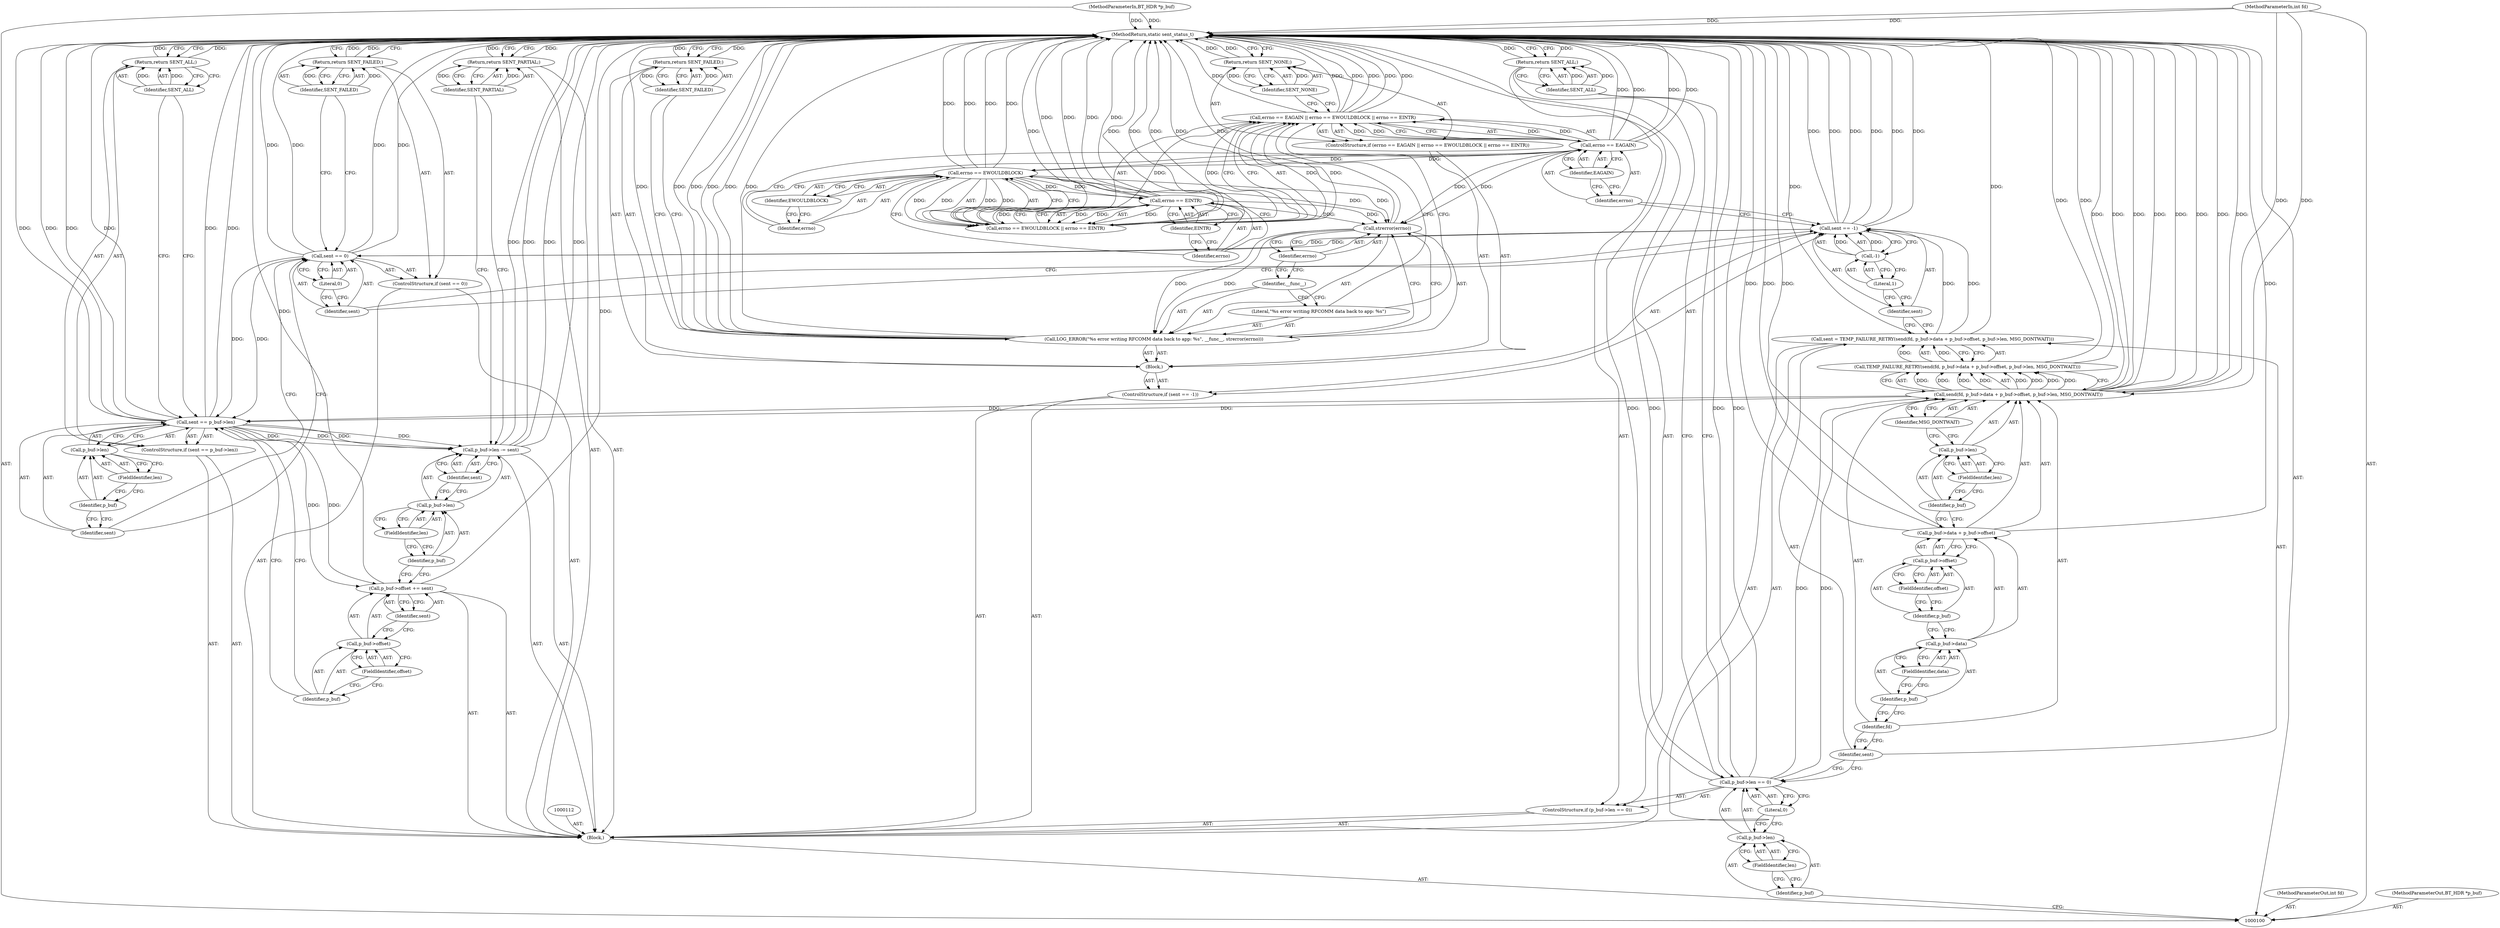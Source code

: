 digraph "0_Android_472271b153c5dc53c28beac55480a8d8434b2d5c_35" {
"1000182" [label="(MethodReturn,static sent_status_t)"];
"1000101" [label="(MethodParameterIn,int fd)"];
"1000251" [label="(MethodParameterOut,int fd)"];
"1000102" [label="(MethodParameterIn,BT_HDR *p_buf)"];
"1000252" [label="(MethodParameterOut,BT_HDR *p_buf)"];
"1000103" [label="(Block,)"];
"1000147" [label="(Return,return SENT_NONE;)"];
"1000148" [label="(Identifier,SENT_NONE)"];
"1000150" [label="(Literal,\"%s error writing RFCOMM data back to app: %s\")"];
"1000149" [label="(Call,LOG_ERROR(\"%s error writing RFCOMM data back to app: %s\", __func__, strerror(errno)))"];
"1000151" [label="(Identifier,__func__)"];
"1000152" [label="(Call,strerror(errno))"];
"1000153" [label="(Identifier,errno)"];
"1000154" [label="(Return,return SENT_FAILED;)"];
"1000155" [label="(Identifier,SENT_FAILED)"];
"1000156" [label="(ControlStructure,if (sent == 0))"];
"1000159" [label="(Literal,0)"];
"1000157" [label="(Call,sent == 0)"];
"1000158" [label="(Identifier,sent)"];
"1000160" [label="(Return,return SENT_FAILED;)"];
"1000161" [label="(Identifier,SENT_FAILED)"];
"1000162" [label="(ControlStructure,if (sent == p_buf->len))"];
"1000165" [label="(Call,p_buf->len)"];
"1000166" [label="(Identifier,p_buf)"];
"1000167" [label="(FieldIdentifier,len)"];
"1000163" [label="(Call,sent == p_buf->len)"];
"1000164" [label="(Identifier,sent)"];
"1000168" [label="(Return,return SENT_ALL;)"];
"1000169" [label="(Identifier,SENT_ALL)"];
"1000174" [label="(Identifier,sent)"];
"1000170" [label="(Call,p_buf->offset += sent)"];
"1000171" [label="(Call,p_buf->offset)"];
"1000172" [label="(Identifier,p_buf)"];
"1000173" [label="(FieldIdentifier,offset)"];
"1000179" [label="(Identifier,sent)"];
"1000175" [label="(Call,p_buf->len -= sent)"];
"1000176" [label="(Call,p_buf->len)"];
"1000177" [label="(Identifier,p_buf)"];
"1000178" [label="(FieldIdentifier,len)"];
"1000180" [label="(Return,return SENT_PARTIAL;)"];
"1000181" [label="(Identifier,SENT_PARTIAL)"];
"1000108" [label="(FieldIdentifier,len)"];
"1000109" [label="(Literal,0)"];
"1000104" [label="(ControlStructure,if (p_buf->len == 0))"];
"1000105" [label="(Call,p_buf->len == 0)"];
"1000106" [label="(Call,p_buf->len)"];
"1000107" [label="(Identifier,p_buf)"];
"1000111" [label="(Identifier,SENT_ALL)"];
"1000110" [label="(Return,return SENT_ALL;)"];
"1000113" [label="(Call,sent = TEMP_FAILURE_RETRY(send(fd, p_buf->data + p_buf->offset, p_buf->len, MSG_DONTWAIT)))"];
"1000114" [label="(Identifier,sent)"];
"1000115" [label="(Call,TEMP_FAILURE_RETRY(send(fd, p_buf->data + p_buf->offset, p_buf->len, MSG_DONTWAIT)))"];
"1000116" [label="(Call,send(fd, p_buf->data + p_buf->offset, p_buf->len, MSG_DONTWAIT))"];
"1000117" [label="(Identifier,fd)"];
"1000118" [label="(Call,p_buf->data + p_buf->offset)"];
"1000119" [label="(Call,p_buf->data)"];
"1000120" [label="(Identifier,p_buf)"];
"1000121" [label="(FieldIdentifier,data)"];
"1000122" [label="(Call,p_buf->offset)"];
"1000123" [label="(Identifier,p_buf)"];
"1000124" [label="(FieldIdentifier,offset)"];
"1000125" [label="(Call,p_buf->len)"];
"1000126" [label="(Identifier,p_buf)"];
"1000127" [label="(FieldIdentifier,len)"];
"1000128" [label="(Identifier,MSG_DONTWAIT)"];
"1000132" [label="(Call,-1)"];
"1000133" [label="(Literal,1)"];
"1000134" [label="(Block,)"];
"1000129" [label="(ControlStructure,if (sent == -1))"];
"1000130" [label="(Call,sent == -1)"];
"1000131" [label="(Identifier,sent)"];
"1000139" [label="(Identifier,EAGAIN)"];
"1000140" [label="(Call,errno == EWOULDBLOCK || errno == EINTR)"];
"1000141" [label="(Call,errno == EWOULDBLOCK)"];
"1000142" [label="(Identifier,errno)"];
"1000143" [label="(Identifier,EWOULDBLOCK)"];
"1000135" [label="(ControlStructure,if (errno == EAGAIN || errno == EWOULDBLOCK || errno == EINTR))"];
"1000144" [label="(Call,errno == EINTR)"];
"1000145" [label="(Identifier,errno)"];
"1000146" [label="(Identifier,EINTR)"];
"1000136" [label="(Call,errno == EAGAIN || errno == EWOULDBLOCK || errno == EINTR)"];
"1000137" [label="(Call,errno == EAGAIN)"];
"1000138" [label="(Identifier,errno)"];
"1000182" -> "1000100"  [label="AST: "];
"1000182" -> "1000110"  [label="CFG: "];
"1000182" -> "1000147"  [label="CFG: "];
"1000182" -> "1000154"  [label="CFG: "];
"1000182" -> "1000160"  [label="CFG: "];
"1000182" -> "1000168"  [label="CFG: "];
"1000182" -> "1000180"  [label="CFG: "];
"1000168" -> "1000182"  [label="DDG: "];
"1000147" -> "1000182"  [label="DDG: "];
"1000160" -> "1000182"  [label="DDG: "];
"1000110" -> "1000182"  [label="DDG: "];
"1000116" -> "1000182"  [label="DDG: "];
"1000116" -> "1000182"  [label="DDG: "];
"1000116" -> "1000182"  [label="DDG: "];
"1000116" -> "1000182"  [label="DDG: "];
"1000141" -> "1000182"  [label="DDG: "];
"1000141" -> "1000182"  [label="DDG: "];
"1000149" -> "1000182"  [label="DDG: "];
"1000149" -> "1000182"  [label="DDG: "];
"1000149" -> "1000182"  [label="DDG: "];
"1000157" -> "1000182"  [label="DDG: "];
"1000157" -> "1000182"  [label="DDG: "];
"1000175" -> "1000182"  [label="DDG: "];
"1000175" -> "1000182"  [label="DDG: "];
"1000105" -> "1000182"  [label="DDG: "];
"1000105" -> "1000182"  [label="DDG: "];
"1000113" -> "1000182"  [label="DDG: "];
"1000152" -> "1000182"  [label="DDG: "];
"1000102" -> "1000182"  [label="DDG: "];
"1000118" -> "1000182"  [label="DDG: "];
"1000118" -> "1000182"  [label="DDG: "];
"1000115" -> "1000182"  [label="DDG: "];
"1000130" -> "1000182"  [label="DDG: "];
"1000130" -> "1000182"  [label="DDG: "];
"1000130" -> "1000182"  [label="DDG: "];
"1000163" -> "1000182"  [label="DDG: "];
"1000163" -> "1000182"  [label="DDG: "];
"1000163" -> "1000182"  [label="DDG: "];
"1000140" -> "1000182"  [label="DDG: "];
"1000140" -> "1000182"  [label="DDG: "];
"1000137" -> "1000182"  [label="DDG: "];
"1000137" -> "1000182"  [label="DDG: "];
"1000136" -> "1000182"  [label="DDG: "];
"1000136" -> "1000182"  [label="DDG: "];
"1000136" -> "1000182"  [label="DDG: "];
"1000101" -> "1000182"  [label="DDG: "];
"1000144" -> "1000182"  [label="DDG: "];
"1000144" -> "1000182"  [label="DDG: "];
"1000170" -> "1000182"  [label="DDG: "];
"1000180" -> "1000182"  [label="DDG: "];
"1000154" -> "1000182"  [label="DDG: "];
"1000101" -> "1000100"  [label="AST: "];
"1000101" -> "1000182"  [label="DDG: "];
"1000101" -> "1000116"  [label="DDG: "];
"1000251" -> "1000100"  [label="AST: "];
"1000102" -> "1000100"  [label="AST: "];
"1000102" -> "1000182"  [label="DDG: "];
"1000252" -> "1000100"  [label="AST: "];
"1000103" -> "1000100"  [label="AST: "];
"1000104" -> "1000103"  [label="AST: "];
"1000112" -> "1000103"  [label="AST: "];
"1000113" -> "1000103"  [label="AST: "];
"1000129" -> "1000103"  [label="AST: "];
"1000156" -> "1000103"  [label="AST: "];
"1000162" -> "1000103"  [label="AST: "];
"1000170" -> "1000103"  [label="AST: "];
"1000175" -> "1000103"  [label="AST: "];
"1000180" -> "1000103"  [label="AST: "];
"1000147" -> "1000135"  [label="AST: "];
"1000147" -> "1000148"  [label="CFG: "];
"1000148" -> "1000147"  [label="AST: "];
"1000182" -> "1000147"  [label="CFG: "];
"1000147" -> "1000182"  [label="DDG: "];
"1000148" -> "1000147"  [label="DDG: "];
"1000148" -> "1000147"  [label="AST: "];
"1000148" -> "1000136"  [label="CFG: "];
"1000147" -> "1000148"  [label="CFG: "];
"1000148" -> "1000147"  [label="DDG: "];
"1000150" -> "1000149"  [label="AST: "];
"1000150" -> "1000136"  [label="CFG: "];
"1000151" -> "1000150"  [label="CFG: "];
"1000149" -> "1000134"  [label="AST: "];
"1000149" -> "1000152"  [label="CFG: "];
"1000150" -> "1000149"  [label="AST: "];
"1000151" -> "1000149"  [label="AST: "];
"1000152" -> "1000149"  [label="AST: "];
"1000155" -> "1000149"  [label="CFG: "];
"1000149" -> "1000182"  [label="DDG: "];
"1000149" -> "1000182"  [label="DDG: "];
"1000149" -> "1000182"  [label="DDG: "];
"1000152" -> "1000149"  [label="DDG: "];
"1000151" -> "1000149"  [label="AST: "];
"1000151" -> "1000150"  [label="CFG: "];
"1000153" -> "1000151"  [label="CFG: "];
"1000152" -> "1000149"  [label="AST: "];
"1000152" -> "1000153"  [label="CFG: "];
"1000153" -> "1000152"  [label="AST: "];
"1000149" -> "1000152"  [label="CFG: "];
"1000152" -> "1000182"  [label="DDG: "];
"1000152" -> "1000149"  [label="DDG: "];
"1000141" -> "1000152"  [label="DDG: "];
"1000144" -> "1000152"  [label="DDG: "];
"1000137" -> "1000152"  [label="DDG: "];
"1000153" -> "1000152"  [label="AST: "];
"1000153" -> "1000151"  [label="CFG: "];
"1000152" -> "1000153"  [label="CFG: "];
"1000154" -> "1000134"  [label="AST: "];
"1000154" -> "1000155"  [label="CFG: "];
"1000155" -> "1000154"  [label="AST: "];
"1000182" -> "1000154"  [label="CFG: "];
"1000154" -> "1000182"  [label="DDG: "];
"1000155" -> "1000154"  [label="DDG: "];
"1000155" -> "1000154"  [label="AST: "];
"1000155" -> "1000149"  [label="CFG: "];
"1000154" -> "1000155"  [label="CFG: "];
"1000155" -> "1000154"  [label="DDG: "];
"1000156" -> "1000103"  [label="AST: "];
"1000157" -> "1000156"  [label="AST: "];
"1000160" -> "1000156"  [label="AST: "];
"1000159" -> "1000157"  [label="AST: "];
"1000159" -> "1000158"  [label="CFG: "];
"1000157" -> "1000159"  [label="CFG: "];
"1000157" -> "1000156"  [label="AST: "];
"1000157" -> "1000159"  [label="CFG: "];
"1000158" -> "1000157"  [label="AST: "];
"1000159" -> "1000157"  [label="AST: "];
"1000161" -> "1000157"  [label="CFG: "];
"1000164" -> "1000157"  [label="CFG: "];
"1000157" -> "1000182"  [label="DDG: "];
"1000157" -> "1000182"  [label="DDG: "];
"1000130" -> "1000157"  [label="DDG: "];
"1000157" -> "1000163"  [label="DDG: "];
"1000158" -> "1000157"  [label="AST: "];
"1000158" -> "1000130"  [label="CFG: "];
"1000159" -> "1000158"  [label="CFG: "];
"1000160" -> "1000156"  [label="AST: "];
"1000160" -> "1000161"  [label="CFG: "];
"1000161" -> "1000160"  [label="AST: "];
"1000182" -> "1000160"  [label="CFG: "];
"1000160" -> "1000182"  [label="DDG: "];
"1000161" -> "1000160"  [label="DDG: "];
"1000161" -> "1000160"  [label="AST: "];
"1000161" -> "1000157"  [label="CFG: "];
"1000160" -> "1000161"  [label="CFG: "];
"1000161" -> "1000160"  [label="DDG: "];
"1000162" -> "1000103"  [label="AST: "];
"1000163" -> "1000162"  [label="AST: "];
"1000168" -> "1000162"  [label="AST: "];
"1000165" -> "1000163"  [label="AST: "];
"1000165" -> "1000167"  [label="CFG: "];
"1000166" -> "1000165"  [label="AST: "];
"1000167" -> "1000165"  [label="AST: "];
"1000163" -> "1000165"  [label="CFG: "];
"1000166" -> "1000165"  [label="AST: "];
"1000166" -> "1000164"  [label="CFG: "];
"1000167" -> "1000166"  [label="CFG: "];
"1000167" -> "1000165"  [label="AST: "];
"1000167" -> "1000166"  [label="CFG: "];
"1000165" -> "1000167"  [label="CFG: "];
"1000163" -> "1000162"  [label="AST: "];
"1000163" -> "1000165"  [label="CFG: "];
"1000164" -> "1000163"  [label="AST: "];
"1000165" -> "1000163"  [label="AST: "];
"1000169" -> "1000163"  [label="CFG: "];
"1000172" -> "1000163"  [label="CFG: "];
"1000163" -> "1000182"  [label="DDG: "];
"1000163" -> "1000182"  [label="DDG: "];
"1000163" -> "1000182"  [label="DDG: "];
"1000157" -> "1000163"  [label="DDG: "];
"1000116" -> "1000163"  [label="DDG: "];
"1000163" -> "1000170"  [label="DDG: "];
"1000163" -> "1000175"  [label="DDG: "];
"1000163" -> "1000175"  [label="DDG: "];
"1000164" -> "1000163"  [label="AST: "];
"1000164" -> "1000157"  [label="CFG: "];
"1000166" -> "1000164"  [label="CFG: "];
"1000168" -> "1000162"  [label="AST: "];
"1000168" -> "1000169"  [label="CFG: "];
"1000169" -> "1000168"  [label="AST: "];
"1000182" -> "1000168"  [label="CFG: "];
"1000168" -> "1000182"  [label="DDG: "];
"1000169" -> "1000168"  [label="DDG: "];
"1000169" -> "1000168"  [label="AST: "];
"1000169" -> "1000163"  [label="CFG: "];
"1000168" -> "1000169"  [label="CFG: "];
"1000169" -> "1000168"  [label="DDG: "];
"1000174" -> "1000170"  [label="AST: "];
"1000174" -> "1000171"  [label="CFG: "];
"1000170" -> "1000174"  [label="CFG: "];
"1000170" -> "1000103"  [label="AST: "];
"1000170" -> "1000174"  [label="CFG: "];
"1000171" -> "1000170"  [label="AST: "];
"1000174" -> "1000170"  [label="AST: "];
"1000177" -> "1000170"  [label="CFG: "];
"1000170" -> "1000182"  [label="DDG: "];
"1000163" -> "1000170"  [label="DDG: "];
"1000171" -> "1000170"  [label="AST: "];
"1000171" -> "1000173"  [label="CFG: "];
"1000172" -> "1000171"  [label="AST: "];
"1000173" -> "1000171"  [label="AST: "];
"1000174" -> "1000171"  [label="CFG: "];
"1000172" -> "1000171"  [label="AST: "];
"1000172" -> "1000163"  [label="CFG: "];
"1000173" -> "1000172"  [label="CFG: "];
"1000173" -> "1000171"  [label="AST: "];
"1000173" -> "1000172"  [label="CFG: "];
"1000171" -> "1000173"  [label="CFG: "];
"1000179" -> "1000175"  [label="AST: "];
"1000179" -> "1000176"  [label="CFG: "];
"1000175" -> "1000179"  [label="CFG: "];
"1000175" -> "1000103"  [label="AST: "];
"1000175" -> "1000179"  [label="CFG: "];
"1000176" -> "1000175"  [label="AST: "];
"1000179" -> "1000175"  [label="AST: "];
"1000181" -> "1000175"  [label="CFG: "];
"1000175" -> "1000182"  [label="DDG: "];
"1000175" -> "1000182"  [label="DDG: "];
"1000163" -> "1000175"  [label="DDG: "];
"1000163" -> "1000175"  [label="DDG: "];
"1000176" -> "1000175"  [label="AST: "];
"1000176" -> "1000178"  [label="CFG: "];
"1000177" -> "1000176"  [label="AST: "];
"1000178" -> "1000176"  [label="AST: "];
"1000179" -> "1000176"  [label="CFG: "];
"1000177" -> "1000176"  [label="AST: "];
"1000177" -> "1000170"  [label="CFG: "];
"1000178" -> "1000177"  [label="CFG: "];
"1000178" -> "1000176"  [label="AST: "];
"1000178" -> "1000177"  [label="CFG: "];
"1000176" -> "1000178"  [label="CFG: "];
"1000180" -> "1000103"  [label="AST: "];
"1000180" -> "1000181"  [label="CFG: "];
"1000181" -> "1000180"  [label="AST: "];
"1000182" -> "1000180"  [label="CFG: "];
"1000180" -> "1000182"  [label="DDG: "];
"1000181" -> "1000180"  [label="DDG: "];
"1000181" -> "1000180"  [label="AST: "];
"1000181" -> "1000175"  [label="CFG: "];
"1000180" -> "1000181"  [label="CFG: "];
"1000181" -> "1000180"  [label="DDG: "];
"1000108" -> "1000106"  [label="AST: "];
"1000108" -> "1000107"  [label="CFG: "];
"1000106" -> "1000108"  [label="CFG: "];
"1000109" -> "1000105"  [label="AST: "];
"1000109" -> "1000106"  [label="CFG: "];
"1000105" -> "1000109"  [label="CFG: "];
"1000104" -> "1000103"  [label="AST: "];
"1000105" -> "1000104"  [label="AST: "];
"1000110" -> "1000104"  [label="AST: "];
"1000105" -> "1000104"  [label="AST: "];
"1000105" -> "1000109"  [label="CFG: "];
"1000106" -> "1000105"  [label="AST: "];
"1000109" -> "1000105"  [label="AST: "];
"1000111" -> "1000105"  [label="CFG: "];
"1000114" -> "1000105"  [label="CFG: "];
"1000105" -> "1000182"  [label="DDG: "];
"1000105" -> "1000182"  [label="DDG: "];
"1000105" -> "1000116"  [label="DDG: "];
"1000106" -> "1000105"  [label="AST: "];
"1000106" -> "1000108"  [label="CFG: "];
"1000107" -> "1000106"  [label="AST: "];
"1000108" -> "1000106"  [label="AST: "];
"1000109" -> "1000106"  [label="CFG: "];
"1000107" -> "1000106"  [label="AST: "];
"1000107" -> "1000100"  [label="CFG: "];
"1000108" -> "1000107"  [label="CFG: "];
"1000111" -> "1000110"  [label="AST: "];
"1000111" -> "1000105"  [label="CFG: "];
"1000110" -> "1000111"  [label="CFG: "];
"1000111" -> "1000110"  [label="DDG: "];
"1000110" -> "1000104"  [label="AST: "];
"1000110" -> "1000111"  [label="CFG: "];
"1000111" -> "1000110"  [label="AST: "];
"1000182" -> "1000110"  [label="CFG: "];
"1000110" -> "1000182"  [label="DDG: "];
"1000111" -> "1000110"  [label="DDG: "];
"1000113" -> "1000103"  [label="AST: "];
"1000113" -> "1000115"  [label="CFG: "];
"1000114" -> "1000113"  [label="AST: "];
"1000115" -> "1000113"  [label="AST: "];
"1000131" -> "1000113"  [label="CFG: "];
"1000113" -> "1000182"  [label="DDG: "];
"1000115" -> "1000113"  [label="DDG: "];
"1000113" -> "1000130"  [label="DDG: "];
"1000114" -> "1000113"  [label="AST: "];
"1000114" -> "1000105"  [label="CFG: "];
"1000117" -> "1000114"  [label="CFG: "];
"1000115" -> "1000113"  [label="AST: "];
"1000115" -> "1000116"  [label="CFG: "];
"1000116" -> "1000115"  [label="AST: "];
"1000113" -> "1000115"  [label="CFG: "];
"1000115" -> "1000182"  [label="DDG: "];
"1000115" -> "1000113"  [label="DDG: "];
"1000116" -> "1000115"  [label="DDG: "];
"1000116" -> "1000115"  [label="DDG: "];
"1000116" -> "1000115"  [label="DDG: "];
"1000116" -> "1000115"  [label="DDG: "];
"1000116" -> "1000115"  [label="AST: "];
"1000116" -> "1000128"  [label="CFG: "];
"1000117" -> "1000116"  [label="AST: "];
"1000118" -> "1000116"  [label="AST: "];
"1000125" -> "1000116"  [label="AST: "];
"1000128" -> "1000116"  [label="AST: "];
"1000115" -> "1000116"  [label="CFG: "];
"1000116" -> "1000182"  [label="DDG: "];
"1000116" -> "1000182"  [label="DDG: "];
"1000116" -> "1000182"  [label="DDG: "];
"1000116" -> "1000182"  [label="DDG: "];
"1000116" -> "1000115"  [label="DDG: "];
"1000116" -> "1000115"  [label="DDG: "];
"1000116" -> "1000115"  [label="DDG: "];
"1000116" -> "1000115"  [label="DDG: "];
"1000101" -> "1000116"  [label="DDG: "];
"1000105" -> "1000116"  [label="DDG: "];
"1000116" -> "1000163"  [label="DDG: "];
"1000117" -> "1000116"  [label="AST: "];
"1000117" -> "1000114"  [label="CFG: "];
"1000120" -> "1000117"  [label="CFG: "];
"1000118" -> "1000116"  [label="AST: "];
"1000118" -> "1000122"  [label="CFG: "];
"1000119" -> "1000118"  [label="AST: "];
"1000122" -> "1000118"  [label="AST: "];
"1000126" -> "1000118"  [label="CFG: "];
"1000118" -> "1000182"  [label="DDG: "];
"1000118" -> "1000182"  [label="DDG: "];
"1000119" -> "1000118"  [label="AST: "];
"1000119" -> "1000121"  [label="CFG: "];
"1000120" -> "1000119"  [label="AST: "];
"1000121" -> "1000119"  [label="AST: "];
"1000123" -> "1000119"  [label="CFG: "];
"1000120" -> "1000119"  [label="AST: "];
"1000120" -> "1000117"  [label="CFG: "];
"1000121" -> "1000120"  [label="CFG: "];
"1000121" -> "1000119"  [label="AST: "];
"1000121" -> "1000120"  [label="CFG: "];
"1000119" -> "1000121"  [label="CFG: "];
"1000122" -> "1000118"  [label="AST: "];
"1000122" -> "1000124"  [label="CFG: "];
"1000123" -> "1000122"  [label="AST: "];
"1000124" -> "1000122"  [label="AST: "];
"1000118" -> "1000122"  [label="CFG: "];
"1000123" -> "1000122"  [label="AST: "];
"1000123" -> "1000119"  [label="CFG: "];
"1000124" -> "1000123"  [label="CFG: "];
"1000124" -> "1000122"  [label="AST: "];
"1000124" -> "1000123"  [label="CFG: "];
"1000122" -> "1000124"  [label="CFG: "];
"1000125" -> "1000116"  [label="AST: "];
"1000125" -> "1000127"  [label="CFG: "];
"1000126" -> "1000125"  [label="AST: "];
"1000127" -> "1000125"  [label="AST: "];
"1000128" -> "1000125"  [label="CFG: "];
"1000126" -> "1000125"  [label="AST: "];
"1000126" -> "1000118"  [label="CFG: "];
"1000127" -> "1000126"  [label="CFG: "];
"1000127" -> "1000125"  [label="AST: "];
"1000127" -> "1000126"  [label="CFG: "];
"1000125" -> "1000127"  [label="CFG: "];
"1000128" -> "1000116"  [label="AST: "];
"1000128" -> "1000125"  [label="CFG: "];
"1000116" -> "1000128"  [label="CFG: "];
"1000132" -> "1000130"  [label="AST: "];
"1000132" -> "1000133"  [label="CFG: "];
"1000133" -> "1000132"  [label="AST: "];
"1000130" -> "1000132"  [label="CFG: "];
"1000132" -> "1000130"  [label="DDG: "];
"1000133" -> "1000132"  [label="AST: "];
"1000133" -> "1000131"  [label="CFG: "];
"1000132" -> "1000133"  [label="CFG: "];
"1000134" -> "1000129"  [label="AST: "];
"1000135" -> "1000134"  [label="AST: "];
"1000149" -> "1000134"  [label="AST: "];
"1000154" -> "1000134"  [label="AST: "];
"1000129" -> "1000103"  [label="AST: "];
"1000130" -> "1000129"  [label="AST: "];
"1000134" -> "1000129"  [label="AST: "];
"1000130" -> "1000129"  [label="AST: "];
"1000130" -> "1000132"  [label="CFG: "];
"1000131" -> "1000130"  [label="AST: "];
"1000132" -> "1000130"  [label="AST: "];
"1000138" -> "1000130"  [label="CFG: "];
"1000158" -> "1000130"  [label="CFG: "];
"1000130" -> "1000182"  [label="DDG: "];
"1000130" -> "1000182"  [label="DDG: "];
"1000130" -> "1000182"  [label="DDG: "];
"1000113" -> "1000130"  [label="DDG: "];
"1000132" -> "1000130"  [label="DDG: "];
"1000130" -> "1000157"  [label="DDG: "];
"1000131" -> "1000130"  [label="AST: "];
"1000131" -> "1000113"  [label="CFG: "];
"1000133" -> "1000131"  [label="CFG: "];
"1000139" -> "1000137"  [label="AST: "];
"1000139" -> "1000138"  [label="CFG: "];
"1000137" -> "1000139"  [label="CFG: "];
"1000140" -> "1000136"  [label="AST: "];
"1000140" -> "1000141"  [label="CFG: "];
"1000140" -> "1000144"  [label="CFG: "];
"1000141" -> "1000140"  [label="AST: "];
"1000144" -> "1000140"  [label="AST: "];
"1000136" -> "1000140"  [label="CFG: "];
"1000140" -> "1000182"  [label="DDG: "];
"1000140" -> "1000182"  [label="DDG: "];
"1000140" -> "1000136"  [label="DDG: "];
"1000140" -> "1000136"  [label="DDG: "];
"1000141" -> "1000140"  [label="DDG: "];
"1000141" -> "1000140"  [label="DDG: "];
"1000144" -> "1000140"  [label="DDG: "];
"1000144" -> "1000140"  [label="DDG: "];
"1000141" -> "1000140"  [label="AST: "];
"1000141" -> "1000143"  [label="CFG: "];
"1000142" -> "1000141"  [label="AST: "];
"1000143" -> "1000141"  [label="AST: "];
"1000145" -> "1000141"  [label="CFG: "];
"1000140" -> "1000141"  [label="CFG: "];
"1000141" -> "1000182"  [label="DDG: "];
"1000141" -> "1000182"  [label="DDG: "];
"1000141" -> "1000140"  [label="DDG: "];
"1000141" -> "1000140"  [label="DDG: "];
"1000137" -> "1000141"  [label="DDG: "];
"1000141" -> "1000144"  [label="DDG: "];
"1000141" -> "1000152"  [label="DDG: "];
"1000142" -> "1000141"  [label="AST: "];
"1000142" -> "1000137"  [label="CFG: "];
"1000143" -> "1000142"  [label="CFG: "];
"1000143" -> "1000141"  [label="AST: "];
"1000143" -> "1000142"  [label="CFG: "];
"1000141" -> "1000143"  [label="CFG: "];
"1000135" -> "1000134"  [label="AST: "];
"1000136" -> "1000135"  [label="AST: "];
"1000147" -> "1000135"  [label="AST: "];
"1000144" -> "1000140"  [label="AST: "];
"1000144" -> "1000146"  [label="CFG: "];
"1000145" -> "1000144"  [label="AST: "];
"1000146" -> "1000144"  [label="AST: "];
"1000140" -> "1000144"  [label="CFG: "];
"1000144" -> "1000182"  [label="DDG: "];
"1000144" -> "1000182"  [label="DDG: "];
"1000144" -> "1000140"  [label="DDG: "];
"1000144" -> "1000140"  [label="DDG: "];
"1000141" -> "1000144"  [label="DDG: "];
"1000144" -> "1000152"  [label="DDG: "];
"1000145" -> "1000144"  [label="AST: "];
"1000145" -> "1000141"  [label="CFG: "];
"1000146" -> "1000145"  [label="CFG: "];
"1000146" -> "1000144"  [label="AST: "];
"1000146" -> "1000145"  [label="CFG: "];
"1000144" -> "1000146"  [label="CFG: "];
"1000136" -> "1000135"  [label="AST: "];
"1000136" -> "1000137"  [label="CFG: "];
"1000136" -> "1000140"  [label="CFG: "];
"1000137" -> "1000136"  [label="AST: "];
"1000140" -> "1000136"  [label="AST: "];
"1000148" -> "1000136"  [label="CFG: "];
"1000150" -> "1000136"  [label="CFG: "];
"1000136" -> "1000182"  [label="DDG: "];
"1000136" -> "1000182"  [label="DDG: "];
"1000136" -> "1000182"  [label="DDG: "];
"1000137" -> "1000136"  [label="DDG: "];
"1000137" -> "1000136"  [label="DDG: "];
"1000140" -> "1000136"  [label="DDG: "];
"1000140" -> "1000136"  [label="DDG: "];
"1000137" -> "1000136"  [label="AST: "];
"1000137" -> "1000139"  [label="CFG: "];
"1000138" -> "1000137"  [label="AST: "];
"1000139" -> "1000137"  [label="AST: "];
"1000142" -> "1000137"  [label="CFG: "];
"1000136" -> "1000137"  [label="CFG: "];
"1000137" -> "1000182"  [label="DDG: "];
"1000137" -> "1000182"  [label="DDG: "];
"1000137" -> "1000136"  [label="DDG: "];
"1000137" -> "1000136"  [label="DDG: "];
"1000137" -> "1000141"  [label="DDG: "];
"1000137" -> "1000152"  [label="DDG: "];
"1000138" -> "1000137"  [label="AST: "];
"1000138" -> "1000130"  [label="CFG: "];
"1000139" -> "1000138"  [label="CFG: "];
}
